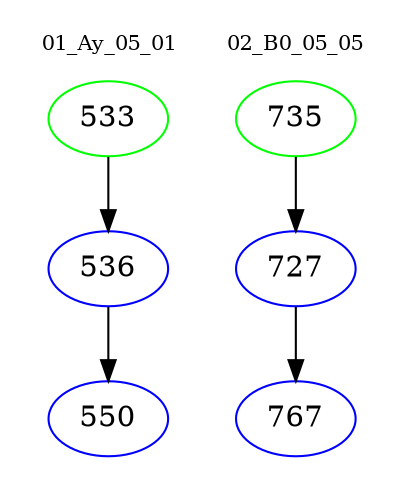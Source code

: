 digraph{
subgraph cluster_0 {
color = white
label = "01_Ay_05_01";
fontsize=10;
T0_533 [label="533", color="green"]
T0_533 -> T0_536 [color="black"]
T0_536 [label="536", color="blue"]
T0_536 -> T0_550 [color="black"]
T0_550 [label="550", color="blue"]
}
subgraph cluster_1 {
color = white
label = "02_B0_05_05";
fontsize=10;
T1_735 [label="735", color="green"]
T1_735 -> T1_727 [color="black"]
T1_727 [label="727", color="blue"]
T1_727 -> T1_767 [color="black"]
T1_767 [label="767", color="blue"]
}
}
